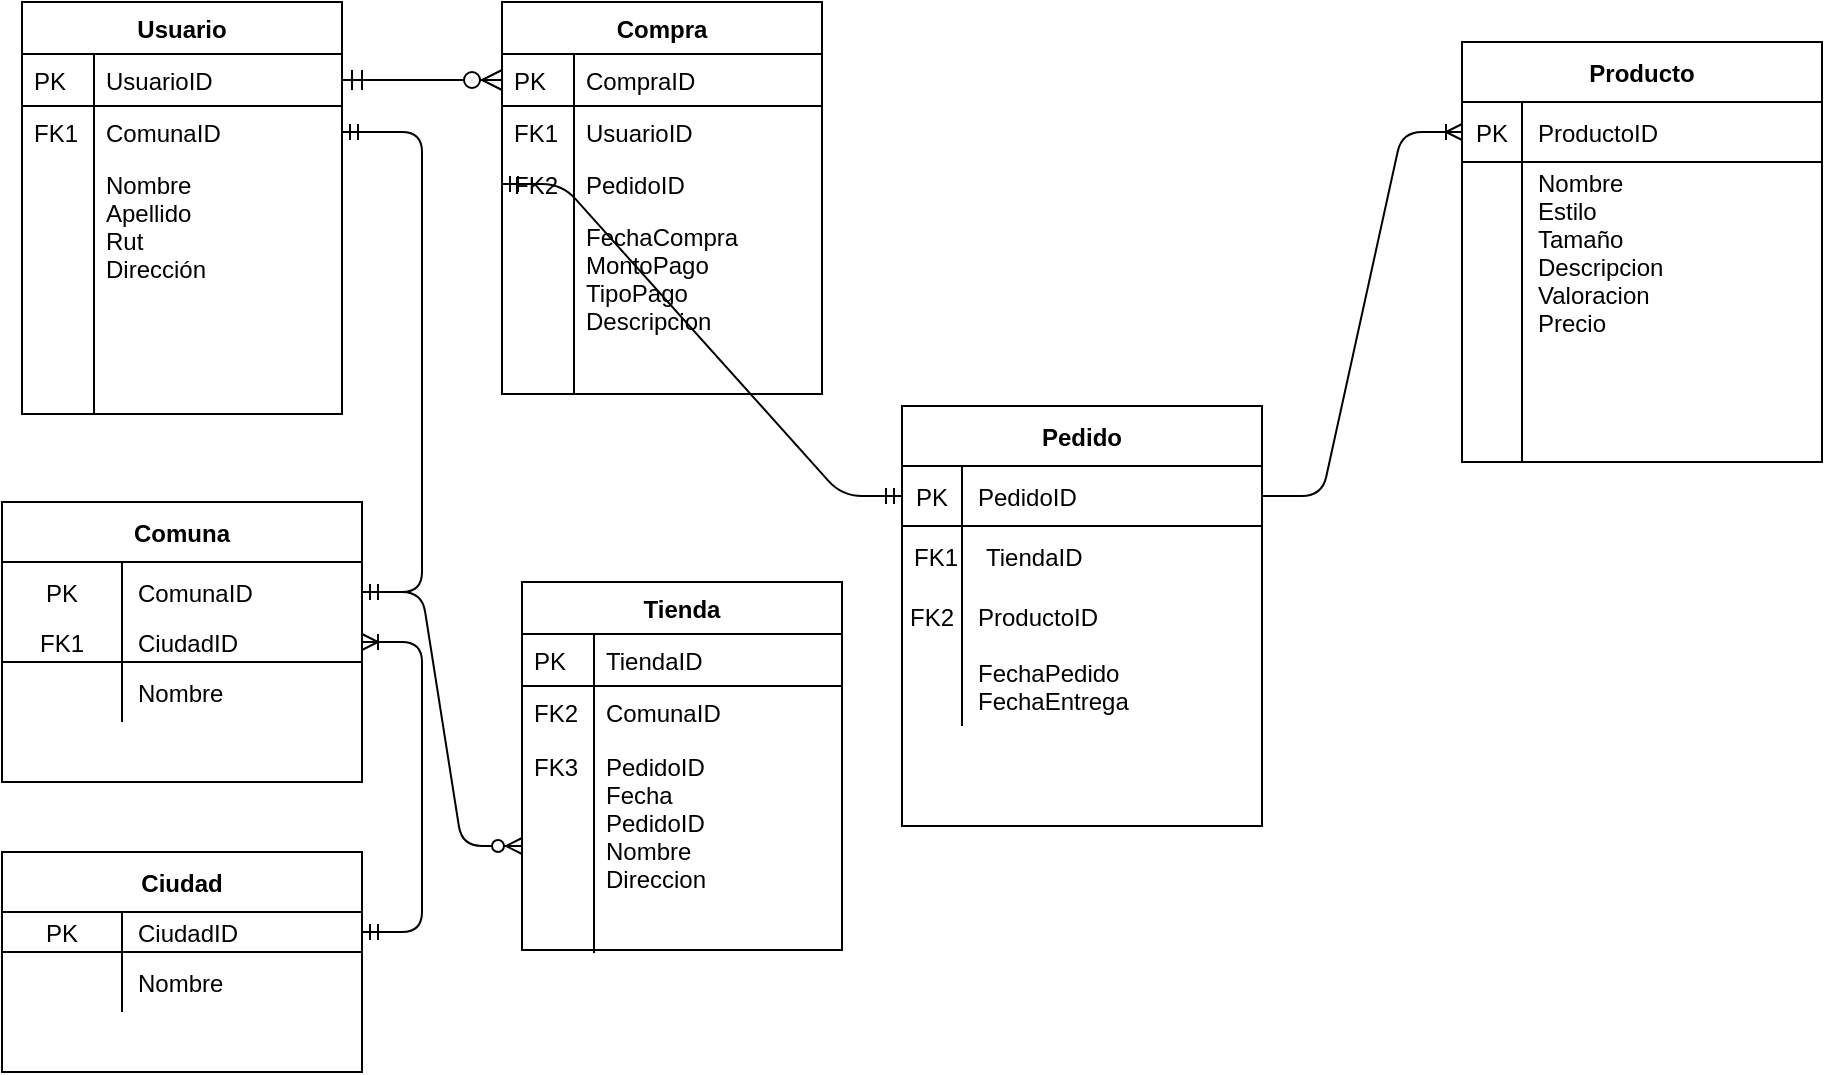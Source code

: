 <mxfile version="13.2.6" type="github"><diagram id="C5RBs43oDa-KdzZeNtuy" name="Page-1"><mxGraphModel dx="1018" dy="529" grid="1" gridSize="10" guides="1" tooltips="1" connect="1" arrows="1" fold="1" page="1" pageScale="1" pageWidth="827" pageHeight="1169" math="0" shadow="0"><root><mxCell id="WIyWlLk6GJQsqaUBKTNV-0"/><mxCell id="WIyWlLk6GJQsqaUBKTNV-1" parent="WIyWlLk6GJQsqaUBKTNV-0"/><mxCell id="zkfFHV4jXpPFQw0GAbJ--63" value="" style="edgeStyle=orthogonalEdgeStyle;endArrow=ERzeroToMany;startArrow=ERmandOne;shadow=0;strokeWidth=1;endSize=8;startSize=8;" parent="WIyWlLk6GJQsqaUBKTNV-1" source="zkfFHV4jXpPFQw0GAbJ--52" target="zkfFHV4jXpPFQw0GAbJ--57" edge="1"><mxGeometry width="100" height="100" relative="1" as="geometry"><mxPoint x="310" y="390" as="sourcePoint"/><mxPoint x="410" y="290" as="targetPoint"/></mxGeometry></mxCell><mxCell id="GNPYqyWMIH9LM4kS7Nbs-38" value="" style="edgeStyle=entityRelationEdgeStyle;fontSize=12;html=1;endArrow=ERoneToMany;startArrow=ERmandOne;" edge="1" parent="WIyWlLk6GJQsqaUBKTNV-1" source="GNPYqyWMIH9LM4kS7Nbs-31" target="GNPYqyWMIH9LM4kS7Nbs-15"><mxGeometry width="100" height="100" relative="1" as="geometry"><mxPoint x="370" y="550" as="sourcePoint"/><mxPoint x="320" y="400" as="targetPoint"/></mxGeometry></mxCell><mxCell id="GNPYqyWMIH9LM4kS7Nbs-39" value="" style="edgeStyle=entityRelationEdgeStyle;fontSize=12;html=1;endArrow=ERmandOne;startArrow=ERmandOne;" edge="1" parent="WIyWlLk6GJQsqaUBKTNV-1" source="GNPYqyWMIH9LM4kS7Nbs-12" target="GNPYqyWMIH9LM4kS7Nbs-44"><mxGeometry width="100" height="100" relative="1" as="geometry"><mxPoint x="310" y="360" as="sourcePoint"/><mxPoint x="280" y="250" as="targetPoint"/></mxGeometry></mxCell><mxCell id="zkfFHV4jXpPFQw0GAbJ--51" value="Usuario" style="swimlane;fontStyle=1;childLayout=stackLayout;horizontal=1;startSize=26;horizontalStack=0;resizeParent=1;resizeLast=0;collapsible=1;marginBottom=0;rounded=0;shadow=0;strokeWidth=1;" parent="WIyWlLk6GJQsqaUBKTNV-1" vertex="1"><mxGeometry x="40" y="50" width="160" height="206" as="geometry"><mxRectangle x="160" y="120" width="160" height="26" as="alternateBounds"/></mxGeometry></mxCell><mxCell id="zkfFHV4jXpPFQw0GAbJ--52" value="UsuarioID" style="shape=partialRectangle;top=0;left=0;right=0;bottom=1;align=left;verticalAlign=top;fillColor=none;spacingLeft=40;spacingRight=4;overflow=hidden;rotatable=0;points=[[0,0.5],[1,0.5]];portConstraint=eastwest;dropTarget=0;rounded=0;shadow=0;strokeWidth=1;fontStyle=0" parent="zkfFHV4jXpPFQw0GAbJ--51" vertex="1"><mxGeometry y="26" width="160" height="26" as="geometry"/></mxCell><mxCell id="zkfFHV4jXpPFQw0GAbJ--53" value="PK" style="shape=partialRectangle;top=0;left=0;bottom=0;fillColor=none;align=left;verticalAlign=top;spacingLeft=4;spacingRight=4;overflow=hidden;rotatable=0;points=[];portConstraint=eastwest;part=1;" parent="zkfFHV4jXpPFQw0GAbJ--52" vertex="1" connectable="0"><mxGeometry width="36" height="26" as="geometry"/></mxCell><mxCell id="GNPYqyWMIH9LM4kS7Nbs-44" value="ComunaID" style="shape=partialRectangle;top=0;left=0;right=0;bottom=1;align=left;verticalAlign=top;fillColor=none;spacingLeft=40;spacingRight=4;overflow=hidden;rotatable=0;points=[[0,0.5],[1,0.5]];portConstraint=eastwest;dropTarget=0;rounded=0;shadow=0;strokeWidth=1;fontStyle=0;strokeColor=none;" vertex="1" parent="zkfFHV4jXpPFQw0GAbJ--51"><mxGeometry y="52" width="160" height="26" as="geometry"/></mxCell><mxCell id="GNPYqyWMIH9LM4kS7Nbs-45" value="FK1" style="shape=partialRectangle;top=0;left=0;bottom=0;fillColor=none;align=left;verticalAlign=top;spacingLeft=4;spacingRight=4;overflow=hidden;rotatable=0;points=[];portConstraint=eastwest;part=1;strokeColor=#000000;" vertex="1" connectable="0" parent="GNPYqyWMIH9LM4kS7Nbs-44"><mxGeometry width="36" height="26" as="geometry"/></mxCell><mxCell id="zkfFHV4jXpPFQw0GAbJ--54" value="Nombre&#10;Apellido&#10;Rut&#10;Dirección&#10;" style="shape=partialRectangle;top=0;left=0;right=0;bottom=0;align=left;verticalAlign=top;fillColor=none;spacingLeft=40;spacingRight=4;overflow=hidden;rotatable=0;points=[[0,0.5],[1,0.5]];portConstraint=eastwest;dropTarget=0;rounded=0;shadow=0;strokeWidth=1;" parent="zkfFHV4jXpPFQw0GAbJ--51" vertex="1"><mxGeometry y="78" width="160" height="128" as="geometry"/></mxCell><mxCell id="zkfFHV4jXpPFQw0GAbJ--55" value="" style="shape=partialRectangle;top=0;left=0;bottom=0;fillColor=none;align=left;verticalAlign=top;spacingLeft=4;spacingRight=4;overflow=hidden;rotatable=0;points=[];portConstraint=eastwest;part=1;" parent="zkfFHV4jXpPFQw0GAbJ--54" vertex="1" connectable="0"><mxGeometry width="36" height="128" as="geometry"/></mxCell><mxCell id="GNPYqyWMIH9LM4kS7Nbs-11" value="Comuna" style="shape=table;startSize=30;container=1;collapsible=1;childLayout=tableLayout;fixedRows=1;rowLines=0;fontStyle=1;align=center;resizeLast=1;fillColor=none;" vertex="1" parent="WIyWlLk6GJQsqaUBKTNV-1"><mxGeometry x="30" y="300" width="180" height="140" as="geometry"/></mxCell><mxCell id="GNPYqyWMIH9LM4kS7Nbs-12" value="" style="shape=partialRectangle;collapsible=0;dropTarget=0;pointerEvents=0;fillColor=none;top=0;left=0;bottom=0;right=0;points=[[0,0.5],[1,0.5]];portConstraint=eastwest;" vertex="1" parent="GNPYqyWMIH9LM4kS7Nbs-11"><mxGeometry y="30" width="180" height="30" as="geometry"/></mxCell><mxCell id="GNPYqyWMIH9LM4kS7Nbs-13" value="PK" style="shape=partialRectangle;connectable=0;fillColor=none;top=0;left=0;bottom=0;right=0;fontStyle=0;overflow=hidden;" vertex="1" parent="GNPYqyWMIH9LM4kS7Nbs-12"><mxGeometry width="60" height="30" as="geometry"/></mxCell><mxCell id="GNPYqyWMIH9LM4kS7Nbs-14" value="ComunaID" style="shape=partialRectangle;connectable=0;fillColor=none;top=0;left=0;bottom=0;right=0;align=left;spacingLeft=6;fontStyle=0;overflow=hidden;" vertex="1" parent="GNPYqyWMIH9LM4kS7Nbs-12"><mxGeometry x="60" width="120" height="30" as="geometry"/></mxCell><mxCell id="GNPYqyWMIH9LM4kS7Nbs-15" value="" style="shape=partialRectangle;collapsible=0;dropTarget=0;pointerEvents=0;fillColor=none;top=0;left=0;bottom=1;right=0;points=[[0,0.5],[1,0.5]];portConstraint=eastwest;" vertex="1" parent="GNPYqyWMIH9LM4kS7Nbs-11"><mxGeometry y="60" width="180" height="20" as="geometry"/></mxCell><mxCell id="GNPYqyWMIH9LM4kS7Nbs-16" value="FK1" style="shape=partialRectangle;connectable=0;fillColor=none;top=0;left=0;bottom=0;right=0;fontStyle=0;overflow=hidden;" vertex="1" parent="GNPYqyWMIH9LM4kS7Nbs-15"><mxGeometry width="60" height="20" as="geometry"/></mxCell><mxCell id="GNPYqyWMIH9LM4kS7Nbs-17" value="CiudadID" style="shape=partialRectangle;connectable=0;fillColor=none;top=0;left=0;bottom=0;right=0;align=left;spacingLeft=6;fontStyle=0;overflow=hidden;" vertex="1" parent="GNPYqyWMIH9LM4kS7Nbs-15"><mxGeometry x="60" width="120" height="20" as="geometry"/></mxCell><mxCell id="GNPYqyWMIH9LM4kS7Nbs-18" value="" style="shape=partialRectangle;collapsible=0;dropTarget=0;pointerEvents=0;fillColor=none;top=0;left=0;bottom=0;right=0;points=[[0,0.5],[1,0.5]];portConstraint=eastwest;" vertex="1" parent="GNPYqyWMIH9LM4kS7Nbs-11"><mxGeometry y="80" width="180" height="30" as="geometry"/></mxCell><mxCell id="GNPYqyWMIH9LM4kS7Nbs-19" value="" style="shape=partialRectangle;connectable=0;fillColor=none;top=0;left=0;bottom=0;right=0;editable=1;overflow=hidden;" vertex="1" parent="GNPYqyWMIH9LM4kS7Nbs-18"><mxGeometry width="60" height="30" as="geometry"/></mxCell><mxCell id="GNPYqyWMIH9LM4kS7Nbs-20" value="Nombre" style="shape=partialRectangle;connectable=0;fillColor=none;top=0;left=0;bottom=0;right=0;align=left;spacingLeft=6;overflow=hidden;" vertex="1" parent="GNPYqyWMIH9LM4kS7Nbs-18"><mxGeometry x="60" width="120" height="30" as="geometry"/></mxCell><mxCell id="GNPYqyWMIH9LM4kS7Nbs-27" value="Ciudad" style="shape=table;startSize=30;container=1;collapsible=1;childLayout=tableLayout;fixedRows=1;rowLines=0;fontStyle=1;align=center;resizeLast=1;fillColor=none;" vertex="1" parent="WIyWlLk6GJQsqaUBKTNV-1"><mxGeometry x="30" y="475" width="180" height="110" as="geometry"/></mxCell><mxCell id="GNPYqyWMIH9LM4kS7Nbs-31" value="" style="shape=partialRectangle;collapsible=0;dropTarget=0;pointerEvents=0;fillColor=none;top=0;left=0;bottom=1;right=0;points=[[0,0.5],[1,0.5]];portConstraint=eastwest;" vertex="1" parent="GNPYqyWMIH9LM4kS7Nbs-27"><mxGeometry y="30" width="180" height="20" as="geometry"/></mxCell><mxCell id="GNPYqyWMIH9LM4kS7Nbs-32" value="PK" style="shape=partialRectangle;connectable=0;fillColor=none;top=0;left=0;bottom=0;right=0;fontStyle=0;overflow=hidden;" vertex="1" parent="GNPYqyWMIH9LM4kS7Nbs-31"><mxGeometry width="60" height="20" as="geometry"/></mxCell><mxCell id="GNPYqyWMIH9LM4kS7Nbs-33" value="CiudadID" style="shape=partialRectangle;connectable=0;fillColor=none;top=0;left=0;bottom=0;right=0;align=left;spacingLeft=6;fontStyle=0;overflow=hidden;" vertex="1" parent="GNPYqyWMIH9LM4kS7Nbs-31"><mxGeometry x="60" width="120" height="20" as="geometry"/></mxCell><mxCell id="GNPYqyWMIH9LM4kS7Nbs-34" value="" style="shape=partialRectangle;collapsible=0;dropTarget=0;pointerEvents=0;fillColor=none;top=0;left=0;bottom=0;right=0;points=[[0,0.5],[1,0.5]];portConstraint=eastwest;" vertex="1" parent="GNPYqyWMIH9LM4kS7Nbs-27"><mxGeometry y="50" width="180" height="30" as="geometry"/></mxCell><mxCell id="GNPYqyWMIH9LM4kS7Nbs-35" value="" style="shape=partialRectangle;connectable=0;fillColor=none;top=0;left=0;bottom=0;right=0;editable=1;overflow=hidden;" vertex="1" parent="GNPYqyWMIH9LM4kS7Nbs-34"><mxGeometry width="60" height="30" as="geometry"/></mxCell><mxCell id="GNPYqyWMIH9LM4kS7Nbs-36" value="Nombre" style="shape=partialRectangle;connectable=0;fillColor=none;top=0;left=0;bottom=0;right=0;align=left;spacingLeft=6;overflow=hidden;" vertex="1" parent="GNPYqyWMIH9LM4kS7Nbs-34"><mxGeometry x="60" width="120" height="30" as="geometry"/></mxCell><mxCell id="zkfFHV4jXpPFQw0GAbJ--56" value="Compra" style="swimlane;fontStyle=1;childLayout=stackLayout;horizontal=1;startSize=26;horizontalStack=0;resizeParent=1;resizeLast=0;collapsible=1;marginBottom=0;rounded=0;shadow=0;strokeWidth=1;" parent="WIyWlLk6GJQsqaUBKTNV-1" vertex="1"><mxGeometry x="280" y="50" width="160" height="196" as="geometry"><mxRectangle x="260" y="80" width="160" height="26" as="alternateBounds"/></mxGeometry></mxCell><mxCell id="zkfFHV4jXpPFQw0GAbJ--57" value="CompraID" style="shape=partialRectangle;top=0;left=0;right=0;bottom=1;align=left;verticalAlign=top;fillColor=none;spacingLeft=40;spacingRight=4;overflow=hidden;rotatable=0;points=[[0,0.5],[1,0.5]];portConstraint=eastwest;dropTarget=0;rounded=0;shadow=0;strokeWidth=1;fontStyle=0" parent="zkfFHV4jXpPFQw0GAbJ--56" vertex="1"><mxGeometry y="26" width="160" height="26" as="geometry"/></mxCell><mxCell id="zkfFHV4jXpPFQw0GAbJ--58" value="PK" style="shape=partialRectangle;top=0;left=0;bottom=0;fillColor=none;align=left;verticalAlign=top;spacingLeft=4;spacingRight=4;overflow=hidden;rotatable=0;points=[];portConstraint=eastwest;part=1;" parent="zkfFHV4jXpPFQw0GAbJ--57" vertex="1" connectable="0"><mxGeometry width="36" height="26" as="geometry"/></mxCell><mxCell id="zkfFHV4jXpPFQw0GAbJ--59" value="UsuarioID" style="shape=partialRectangle;top=0;left=0;right=0;bottom=0;align=left;verticalAlign=top;fillColor=none;spacingLeft=40;spacingRight=4;overflow=hidden;rotatable=0;points=[[0,0.5],[1,0.5]];portConstraint=eastwest;dropTarget=0;rounded=0;shadow=0;strokeWidth=1;" parent="zkfFHV4jXpPFQw0GAbJ--56" vertex="1"><mxGeometry y="52" width="160" height="26" as="geometry"/></mxCell><mxCell id="zkfFHV4jXpPFQw0GAbJ--60" value="FK1" style="shape=partialRectangle;top=0;left=0;bottom=0;fillColor=none;align=left;verticalAlign=top;spacingLeft=4;spacingRight=4;overflow=hidden;rotatable=0;points=[];portConstraint=eastwest;part=1;" parent="zkfFHV4jXpPFQw0GAbJ--59" vertex="1" connectable="0"><mxGeometry width="36" height="26" as="geometry"/></mxCell><mxCell id="GNPYqyWMIH9LM4kS7Nbs-64" value="PedidoID" style="shape=partialRectangle;top=0;left=0;right=0;bottom=0;align=left;verticalAlign=top;fillColor=none;spacingLeft=40;spacingRight=4;overflow=hidden;rotatable=0;points=[[0,0.5],[1,0.5]];portConstraint=eastwest;dropTarget=0;rounded=0;shadow=0;strokeWidth=1;" vertex="1" parent="zkfFHV4jXpPFQw0GAbJ--56"><mxGeometry y="78" width="160" height="26" as="geometry"/></mxCell><mxCell id="GNPYqyWMIH9LM4kS7Nbs-65" value="FK2" style="shape=partialRectangle;top=0;left=0;bottom=0;fillColor=none;align=left;verticalAlign=top;spacingLeft=4;spacingRight=4;overflow=hidden;rotatable=0;points=[];portConstraint=eastwest;part=1;" vertex="1" connectable="0" parent="GNPYqyWMIH9LM4kS7Nbs-64"><mxGeometry width="36" height="26" as="geometry"/></mxCell><mxCell id="zkfFHV4jXpPFQw0GAbJ--61" value="FechaCompra&#10;MontoPago&#10;TipoPago&#10;Descripcion" style="shape=partialRectangle;top=0;left=0;right=0;bottom=0;align=left;verticalAlign=top;fillColor=none;spacingLeft=40;spacingRight=4;overflow=hidden;rotatable=0;points=[[0,0.5],[1,0.5]];portConstraint=eastwest;dropTarget=0;rounded=0;shadow=0;strokeWidth=1;" parent="zkfFHV4jXpPFQw0GAbJ--56" vertex="1"><mxGeometry y="104" width="160" height="92" as="geometry"/></mxCell><mxCell id="zkfFHV4jXpPFQw0GAbJ--62" value="" style="shape=partialRectangle;top=0;left=0;bottom=0;fillColor=none;align=left;verticalAlign=top;spacingLeft=4;spacingRight=4;overflow=hidden;rotatable=0;points=[];portConstraint=eastwest;part=1;" parent="zkfFHV4jXpPFQw0GAbJ--61" vertex="1" connectable="0"><mxGeometry width="36" height="92" as="geometry"/></mxCell><mxCell id="GNPYqyWMIH9LM4kS7Nbs-50" value="" style="edgeStyle=entityRelationEdgeStyle;fontSize=12;html=1;endArrow=ERzeroToMany;endFill=1;exitX=1;exitY=0.5;exitDx=0;exitDy=0;entryX=0;entryY=0.5;entryDx=0;entryDy=0;" edge="1" parent="WIyWlLk6GJQsqaUBKTNV-1" source="GNPYqyWMIH9LM4kS7Nbs-12" target="zkfFHV4jXpPFQw0GAbJ--69"><mxGeometry width="100" height="100" relative="1" as="geometry"><mxPoint x="410" y="320" as="sourcePoint"/><mxPoint x="510" y="220" as="targetPoint"/></mxGeometry></mxCell><mxCell id="GNPYqyWMIH9LM4kS7Nbs-67" value="" style="edgeStyle=entityRelationEdgeStyle;fontSize=12;html=1;endArrow=ERmandOne;startArrow=ERmandOne;entryX=0;entryY=0.5;entryDx=0;entryDy=0;" edge="1" parent="WIyWlLk6GJQsqaUBKTNV-1" source="GNPYqyWMIH9LM4kS7Nbs-69" target="GNPYqyWMIH9LM4kS7Nbs-64"><mxGeometry width="100" height="100" relative="1" as="geometry"><mxPoint x="370" y="320" as="sourcePoint"/><mxPoint x="630" y="390" as="targetPoint"/></mxGeometry></mxCell><mxCell id="GNPYqyWMIH9LM4kS7Nbs-81" value="PedidoID" style="shape=partialRectangle;top=0;left=0;right=0;bottom=0;align=left;verticalAlign=top;fillColor=none;spacingLeft=40;spacingRight=4;overflow=hidden;rotatable=0;points=[[0,0.5],[1,0.5]];portConstraint=eastwest;dropTarget=0;rounded=0;shadow=0;strokeWidth=1;" vertex="1" parent="WIyWlLk6GJQsqaUBKTNV-1"><mxGeometry x="290" y="419" width="160" height="26" as="geometry"/></mxCell><mxCell id="GNPYqyWMIH9LM4kS7Nbs-82" value="FK3" style="shape=partialRectangle;top=0;left=0;bottom=0;fillColor=none;align=left;verticalAlign=top;spacingLeft=4;spacingRight=4;overflow=hidden;rotatable=0;points=[];portConstraint=eastwest;part=1;" vertex="1" connectable="0" parent="GNPYqyWMIH9LM4kS7Nbs-81"><mxGeometry width="36" height="26" as="geometry"/></mxCell><mxCell id="GNPYqyWMIH9LM4kS7Nbs-86" value="TiendaID" style="shape=partialRectangle;top=0;left=0;right=0;bottom=1;align=left;verticalAlign=top;fillColor=none;spacingLeft=40;spacingRight=4;overflow=hidden;rotatable=0;points=[[0,0.5],[1,0.5]];portConstraint=eastwest;dropTarget=0;rounded=0;shadow=0;strokeWidth=1;fontStyle=0;strokeColor=none;" vertex="1" parent="WIyWlLk6GJQsqaUBKTNV-1"><mxGeometry x="480" y="314" width="180" height="26" as="geometry"/></mxCell><mxCell id="GNPYqyWMIH9LM4kS7Nbs-87" value="FK1" style="shape=partialRectangle;top=0;left=0;bottom=0;fillColor=none;align=left;verticalAlign=top;spacingLeft=4;spacingRight=4;overflow=hidden;rotatable=0;points=[];portConstraint=eastwest;part=1;strokeColor=none;" vertex="1" connectable="0" parent="GNPYqyWMIH9LM4kS7Nbs-86"><mxGeometry width="40.5" height="26" as="geometry"/></mxCell><mxCell id="GNPYqyWMIH9LM4kS7Nbs-88" value="" style="shape=partialRectangle;collapsible=0;dropTarget=0;pointerEvents=0;fillColor=none;top=0;left=0;bottom=1;right=0;points=[[0,0.5],[1,0.5]];portConstraint=eastwest;strokeColor=none;" vertex="1" parent="WIyWlLk6GJQsqaUBKTNV-1"><mxGeometry x="480" y="342" width="180" height="30" as="geometry"/></mxCell><mxCell id="GNPYqyWMIH9LM4kS7Nbs-89" value="FK2" style="shape=partialRectangle;connectable=0;fillColor=none;top=0;left=0;bottom=0;right=0;fontStyle=0;overflow=hidden;" vertex="1" parent="GNPYqyWMIH9LM4kS7Nbs-88"><mxGeometry width="30" height="30" as="geometry"/></mxCell><mxCell id="GNPYqyWMIH9LM4kS7Nbs-90" value="ProductoID" style="shape=partialRectangle;connectable=0;fillColor=none;top=0;left=0;bottom=0;right=0;align=left;spacingLeft=6;fontStyle=0;overflow=hidden;" vertex="1" parent="GNPYqyWMIH9LM4kS7Nbs-88"><mxGeometry x="30" width="150" height="30" as="geometry"/></mxCell><mxCell id="zkfFHV4jXpPFQw0GAbJ--64" value="Tienda" style="swimlane;fontStyle=1;childLayout=stackLayout;horizontal=1;startSize=26;horizontalStack=0;resizeParent=1;resizeLast=0;collapsible=1;marginBottom=0;rounded=0;shadow=0;strokeWidth=1;" parent="WIyWlLk6GJQsqaUBKTNV-1" vertex="1"><mxGeometry x="290" y="340" width="160" height="184" as="geometry"><mxRectangle x="260" y="270" width="160" height="26" as="alternateBounds"/></mxGeometry></mxCell><mxCell id="zkfFHV4jXpPFQw0GAbJ--65" value="TiendaID" style="shape=partialRectangle;top=0;left=0;right=0;bottom=1;align=left;verticalAlign=top;fillColor=none;spacingLeft=40;spacingRight=4;overflow=hidden;rotatable=0;points=[[0,0.5],[1,0.5]];portConstraint=eastwest;dropTarget=0;rounded=0;shadow=0;strokeWidth=1;fontStyle=0" parent="zkfFHV4jXpPFQw0GAbJ--64" vertex="1"><mxGeometry y="26" width="160" height="26" as="geometry"/></mxCell><mxCell id="zkfFHV4jXpPFQw0GAbJ--66" value="PK" style="shape=partialRectangle;top=0;left=0;bottom=0;fillColor=none;align=left;verticalAlign=top;spacingLeft=4;spacingRight=4;overflow=hidden;rotatable=0;points=[];portConstraint=eastwest;part=1;" parent="zkfFHV4jXpPFQw0GAbJ--65" vertex="1" connectable="0"><mxGeometry width="36" height="26" as="geometry"/></mxCell><mxCell id="GNPYqyWMIH9LM4kS7Nbs-48" value="ComunaID" style="shape=partialRectangle;top=0;left=0;right=0;bottom=0;align=left;verticalAlign=top;fillColor=none;spacingLeft=40;spacingRight=4;overflow=hidden;rotatable=0;points=[[0,0.5],[1,0.5]];portConstraint=eastwest;dropTarget=0;rounded=0;shadow=0;strokeWidth=1;" vertex="1" parent="zkfFHV4jXpPFQw0GAbJ--64"><mxGeometry y="52" width="160" height="26" as="geometry"/></mxCell><mxCell id="GNPYqyWMIH9LM4kS7Nbs-49" value="FK2" style="shape=partialRectangle;top=0;left=0;bottom=0;fillColor=none;align=left;verticalAlign=top;spacingLeft=4;spacingRight=4;overflow=hidden;rotatable=0;points=[];portConstraint=eastwest;part=1;" vertex="1" connectable="0" parent="GNPYqyWMIH9LM4kS7Nbs-48"><mxGeometry width="36" height="26" as="geometry"/></mxCell><mxCell id="zkfFHV4jXpPFQw0GAbJ--69" value="&#10;Fecha&#10;PedidoID&#10;Nombre&#10;Direccion" style="shape=partialRectangle;top=0;left=0;right=0;bottom=0;align=left;verticalAlign=top;fillColor=none;spacingLeft=40;spacingRight=4;overflow=hidden;rotatable=0;points=[[0,0.5],[1,0.5]];portConstraint=eastwest;dropTarget=0;rounded=0;shadow=0;strokeWidth=1;" parent="WIyWlLk6GJQsqaUBKTNV-1" vertex="1"><mxGeometry x="290" y="419" width="160" height="106" as="geometry"/></mxCell><mxCell id="zkfFHV4jXpPFQw0GAbJ--70" value="" style="shape=partialRectangle;top=0;left=0;bottom=0;fillColor=none;align=left;verticalAlign=top;spacingLeft=4;spacingRight=4;overflow=hidden;rotatable=0;points=[];portConstraint=eastwest;part=1;" parent="zkfFHV4jXpPFQw0GAbJ--69" vertex="1" connectable="0"><mxGeometry width="36" height="106" as="geometry"/></mxCell><mxCell id="GNPYqyWMIH9LM4kS7Nbs-91" value="" style="edgeStyle=entityRelationEdgeStyle;fontSize=12;html=1;endArrow=ERoneToMany;entryX=0;entryY=0.5;entryDx=0;entryDy=0;exitX=1;exitY=0.5;exitDx=0;exitDy=0;" edge="1" parent="WIyWlLk6GJQsqaUBKTNV-1" source="GNPYqyWMIH9LM4kS7Nbs-69" target="GNPYqyWMIH9LM4kS7Nbs-52"><mxGeometry width="100" height="100" relative="1" as="geometry"><mxPoint x="790" y="320" as="sourcePoint"/><mxPoint x="890" y="220" as="targetPoint"/></mxGeometry></mxCell><mxCell id="GNPYqyWMIH9LM4kS7Nbs-68" value="Pedido" style="shape=table;startSize=30;container=1;collapsible=1;childLayout=tableLayout;fixedRows=1;rowLines=0;fontStyle=1;align=center;resizeLast=1;strokeColor=#000000;fillColor=none;" vertex="1" parent="WIyWlLk6GJQsqaUBKTNV-1"><mxGeometry x="480" y="252" width="180" height="210" as="geometry"/></mxCell><mxCell id="GNPYqyWMIH9LM4kS7Nbs-69" value="" style="shape=partialRectangle;collapsible=0;dropTarget=0;pointerEvents=0;fillColor=none;top=0;left=0;bottom=1;right=0;points=[[0,0.5],[1,0.5]];portConstraint=eastwest;" vertex="1" parent="GNPYqyWMIH9LM4kS7Nbs-68"><mxGeometry y="30" width="180" height="30" as="geometry"/></mxCell><mxCell id="GNPYqyWMIH9LM4kS7Nbs-70" value="PK" style="shape=partialRectangle;connectable=0;fillColor=none;top=0;left=0;bottom=0;right=0;fontStyle=0;overflow=hidden;" vertex="1" parent="GNPYqyWMIH9LM4kS7Nbs-69"><mxGeometry width="30" height="30" as="geometry"/></mxCell><mxCell id="GNPYqyWMIH9LM4kS7Nbs-71" value="PedidoID" style="shape=partialRectangle;connectable=0;fillColor=none;top=0;left=0;bottom=0;right=0;align=left;spacingLeft=6;fontStyle=0;overflow=hidden;" vertex="1" parent="GNPYqyWMIH9LM4kS7Nbs-69"><mxGeometry x="30" width="150" height="30" as="geometry"/></mxCell><mxCell id="GNPYqyWMIH9LM4kS7Nbs-72" value="" style="shape=partialRectangle;collapsible=0;dropTarget=0;pointerEvents=0;fillColor=none;top=0;left=0;bottom=0;right=0;points=[[0,0.5],[1,0.5]];portConstraint=eastwest;" vertex="1" parent="GNPYqyWMIH9LM4kS7Nbs-68"><mxGeometry y="60" width="180" height="30" as="geometry"/></mxCell><mxCell id="GNPYqyWMIH9LM4kS7Nbs-73" value="" style="shape=partialRectangle;connectable=0;fillColor=none;top=0;left=0;bottom=0;right=0;editable=1;overflow=hidden;" vertex="1" parent="GNPYqyWMIH9LM4kS7Nbs-72"><mxGeometry width="30" height="30" as="geometry"/></mxCell><mxCell id="GNPYqyWMIH9LM4kS7Nbs-74" value="" style="shape=partialRectangle;connectable=0;fillColor=none;top=0;left=0;bottom=0;right=0;align=left;spacingLeft=6;overflow=hidden;" vertex="1" parent="GNPYqyWMIH9LM4kS7Nbs-72"><mxGeometry x="30" width="150" height="30" as="geometry"/></mxCell><mxCell id="GNPYqyWMIH9LM4kS7Nbs-75" value="" style="shape=partialRectangle;collapsible=0;dropTarget=0;pointerEvents=0;fillColor=none;top=0;left=0;bottom=0;right=0;points=[[0,0.5],[1,0.5]];portConstraint=eastwest;" vertex="1" parent="GNPYqyWMIH9LM4kS7Nbs-68"><mxGeometry y="90" width="180" height="30" as="geometry"/></mxCell><mxCell id="GNPYqyWMIH9LM4kS7Nbs-76" value="" style="shape=partialRectangle;connectable=0;fillColor=none;top=0;left=0;bottom=0;right=0;editable=1;overflow=hidden;" vertex="1" parent="GNPYqyWMIH9LM4kS7Nbs-75"><mxGeometry width="30" height="30" as="geometry"/></mxCell><mxCell id="GNPYqyWMIH9LM4kS7Nbs-77" value="" style="shape=partialRectangle;connectable=0;fillColor=none;top=0;left=0;bottom=0;right=0;align=left;spacingLeft=6;overflow=hidden;" vertex="1" parent="GNPYqyWMIH9LM4kS7Nbs-75"><mxGeometry x="30" width="150" height="30" as="geometry"/></mxCell><mxCell id="GNPYqyWMIH9LM4kS7Nbs-78" value="" style="shape=partialRectangle;collapsible=0;dropTarget=0;pointerEvents=0;fillColor=none;top=0;left=0;bottom=0;right=0;points=[[0,0.5],[1,0.5]];portConstraint=eastwest;" vertex="1" parent="GNPYqyWMIH9LM4kS7Nbs-68"><mxGeometry y="120" width="180" height="40" as="geometry"/></mxCell><mxCell id="GNPYqyWMIH9LM4kS7Nbs-79" value="" style="shape=partialRectangle;connectable=0;fillColor=none;top=0;left=0;bottom=0;right=0;editable=1;overflow=hidden;" vertex="1" parent="GNPYqyWMIH9LM4kS7Nbs-78"><mxGeometry width="30" height="40" as="geometry"/></mxCell><mxCell id="GNPYqyWMIH9LM4kS7Nbs-80" value="FechaPedido&#10;FechaEntrega" style="shape=partialRectangle;connectable=0;fillColor=none;top=0;left=0;bottom=0;right=0;align=left;spacingLeft=6;overflow=hidden;" vertex="1" parent="GNPYqyWMIH9LM4kS7Nbs-78"><mxGeometry x="30" width="150" height="40" as="geometry"/></mxCell><mxCell id="GNPYqyWMIH9LM4kS7Nbs-51" value="Producto" style="shape=table;startSize=30;container=1;collapsible=1;childLayout=tableLayout;fixedRows=1;rowLines=0;fontStyle=1;align=center;resizeLast=1;strokeColor=#000000;fillColor=none;" vertex="1" parent="WIyWlLk6GJQsqaUBKTNV-1"><mxGeometry x="760" y="70" width="180" height="210" as="geometry"/></mxCell><mxCell id="GNPYqyWMIH9LM4kS7Nbs-52" value="" style="shape=partialRectangle;collapsible=0;dropTarget=0;pointerEvents=0;fillColor=none;top=0;left=0;bottom=1;right=0;points=[[0,0.5],[1,0.5]];portConstraint=eastwest;" vertex="1" parent="GNPYqyWMIH9LM4kS7Nbs-51"><mxGeometry y="30" width="180" height="30" as="geometry"/></mxCell><mxCell id="GNPYqyWMIH9LM4kS7Nbs-53" value="PK" style="shape=partialRectangle;connectable=0;fillColor=none;top=0;left=0;bottom=0;right=0;fontStyle=0;overflow=hidden;" vertex="1" parent="GNPYqyWMIH9LM4kS7Nbs-52"><mxGeometry width="30" height="30" as="geometry"/></mxCell><mxCell id="GNPYqyWMIH9LM4kS7Nbs-54" value="ProductoID" style="shape=partialRectangle;connectable=0;fillColor=none;top=0;left=0;bottom=0;right=0;align=left;spacingLeft=6;fontStyle=0;overflow=hidden;" vertex="1" parent="GNPYqyWMIH9LM4kS7Nbs-52"><mxGeometry x="30" width="150" height="30" as="geometry"/></mxCell><mxCell id="GNPYqyWMIH9LM4kS7Nbs-55" value="" style="shape=partialRectangle;collapsible=0;dropTarget=0;pointerEvents=0;fillColor=none;top=0;left=0;bottom=0;right=0;points=[[0,0.5],[1,0.5]];portConstraint=eastwest;" vertex="1" parent="GNPYqyWMIH9LM4kS7Nbs-51"><mxGeometry y="60" width="180" height="90" as="geometry"/></mxCell><mxCell id="GNPYqyWMIH9LM4kS7Nbs-56" value="" style="shape=partialRectangle;connectable=0;fillColor=none;top=0;left=0;bottom=0;right=0;editable=1;overflow=hidden;" vertex="1" parent="GNPYqyWMIH9LM4kS7Nbs-55"><mxGeometry width="30" height="90" as="geometry"/></mxCell><mxCell id="GNPYqyWMIH9LM4kS7Nbs-57" value="Nombre&#10;Estilo&#10;Tamaño&#10;Descripcion&#10;Valoracion&#10;Precio" style="shape=partialRectangle;connectable=0;fillColor=none;top=0;left=0;bottom=0;right=0;align=left;spacingLeft=6;overflow=hidden;" vertex="1" parent="GNPYqyWMIH9LM4kS7Nbs-55"><mxGeometry x="30" width="150" height="90" as="geometry"/></mxCell><mxCell id="GNPYqyWMIH9LM4kS7Nbs-58" value="" style="shape=partialRectangle;collapsible=0;dropTarget=0;pointerEvents=0;fillColor=none;top=0;left=0;bottom=0;right=0;points=[[0,0.5],[1,0.5]];portConstraint=eastwest;" vertex="1" parent="GNPYqyWMIH9LM4kS7Nbs-51"><mxGeometry y="150" width="180" height="30" as="geometry"/></mxCell><mxCell id="GNPYqyWMIH9LM4kS7Nbs-59" value="" style="shape=partialRectangle;connectable=0;fillColor=none;top=0;left=0;bottom=0;right=0;editable=1;overflow=hidden;" vertex="1" parent="GNPYqyWMIH9LM4kS7Nbs-58"><mxGeometry width="30" height="30" as="geometry"/></mxCell><mxCell id="GNPYqyWMIH9LM4kS7Nbs-60" value="" style="shape=partialRectangle;connectable=0;fillColor=none;top=0;left=0;bottom=0;right=0;align=left;spacingLeft=6;overflow=hidden;" vertex="1" parent="GNPYqyWMIH9LM4kS7Nbs-58"><mxGeometry x="30" width="150" height="30" as="geometry"/></mxCell><mxCell id="GNPYqyWMIH9LM4kS7Nbs-61" value="" style="shape=partialRectangle;collapsible=0;dropTarget=0;pointerEvents=0;fillColor=none;top=0;left=0;bottom=0;right=0;points=[[0,0.5],[1,0.5]];portConstraint=eastwest;" vertex="1" parent="GNPYqyWMIH9LM4kS7Nbs-51"><mxGeometry y="180" width="180" height="30" as="geometry"/></mxCell><mxCell id="GNPYqyWMIH9LM4kS7Nbs-62" value="" style="shape=partialRectangle;connectable=0;fillColor=none;top=0;left=0;bottom=0;right=0;editable=1;overflow=hidden;" vertex="1" parent="GNPYqyWMIH9LM4kS7Nbs-61"><mxGeometry width="30" height="30" as="geometry"/></mxCell><mxCell id="GNPYqyWMIH9LM4kS7Nbs-63" value="" style="shape=partialRectangle;connectable=0;fillColor=none;top=0;left=0;bottom=0;right=0;align=left;spacingLeft=6;overflow=hidden;" vertex="1" parent="GNPYqyWMIH9LM4kS7Nbs-61"><mxGeometry x="30" width="150" height="30" as="geometry"/></mxCell></root></mxGraphModel></diagram></mxfile>